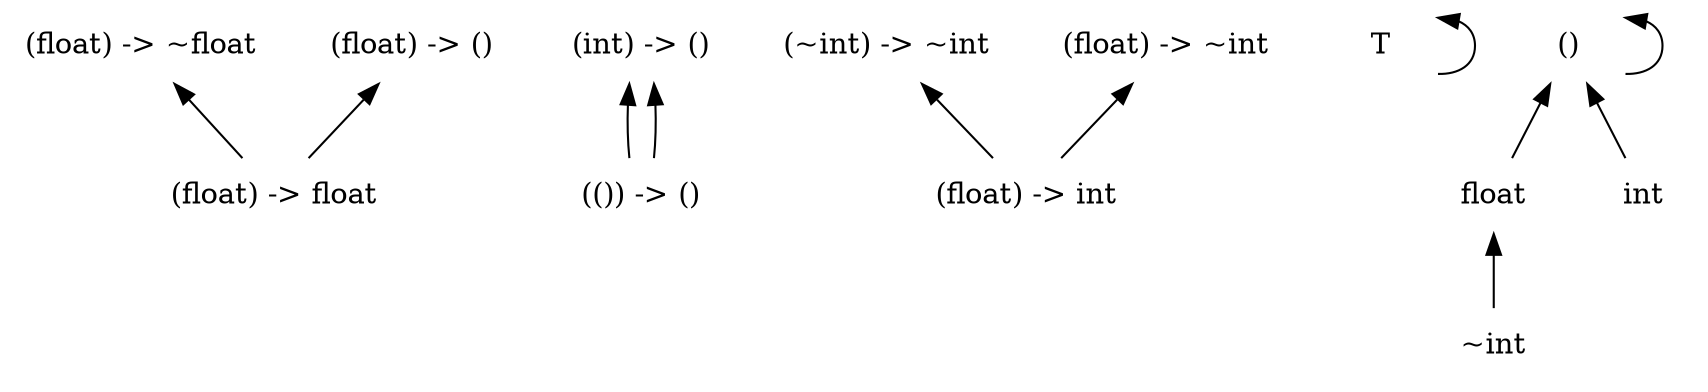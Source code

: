 digraph order {
  graph [
    size = "30,10"
    ];
  node [
    shape = none
    ];
  edge [
    dir = back
    ];
  "(float) -> float"
  "(float) -> ~float"
  "(float) -> ()"
  "(int) -> ()"
  "(~int) -> ~int"
  "(float) -> ~int"
  "T"
  "()"
  "float"
  "int"
  "~int"
  "(()) -> ()"
  "(float) -> int"
  "(~int) -> ~int" -> "(float) -> int"
  "(float) -> ~int" -> "(float) -> int"
  "(float) -> ~float" -> "(float) -> float"
  "(float) -> ()" -> "(float) -> float"
  "T" -> "T"
  "float" -> "~int"
  "()" -> "()"
  "()" -> "float"
  "()" -> "int"
  "(int) -> ()" -> "(()) -> ()"
  "(int) -> ()" -> "(()) -> ()"
}